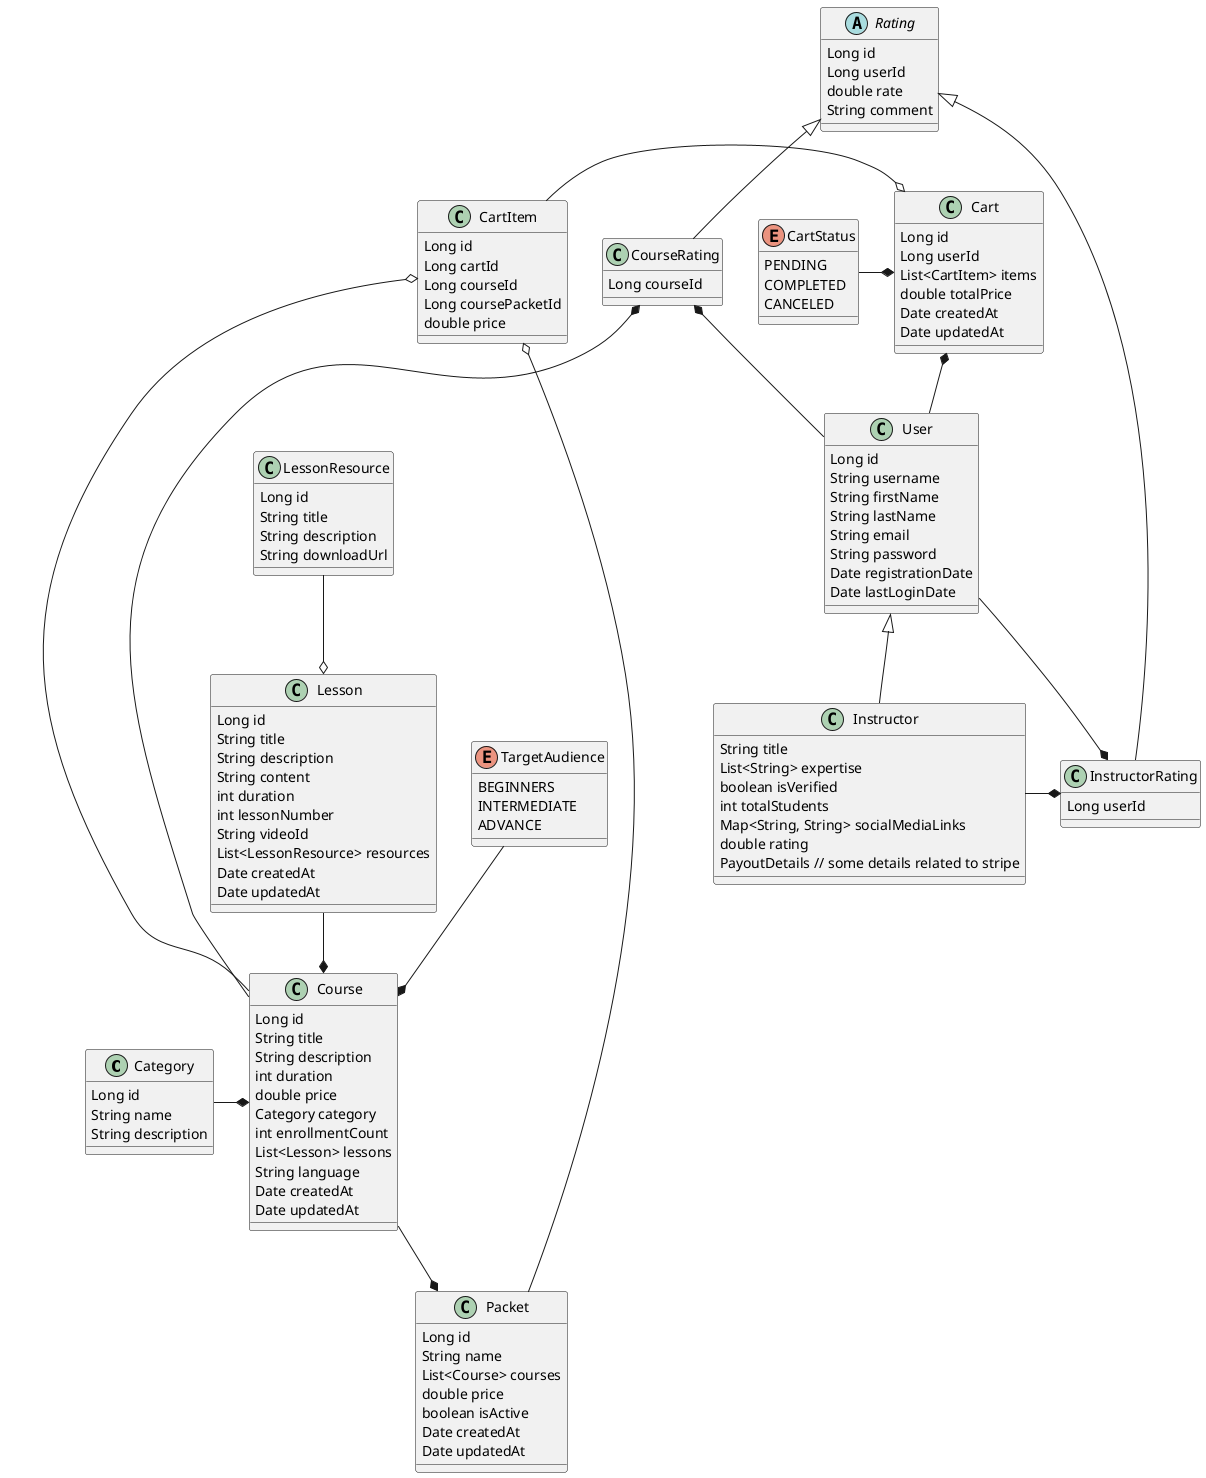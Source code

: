 @startuml
'https://plantuml.com/class-diagram

class Category{
    Long id
    String name
    String description
}

class LessonResource {
    Long id
    String title
    String description
    String downloadUrl
}

class Lesson {
    Long id
    String title
    String description
    String content
    int duration
    int lessonNumber
    String videoId
    List<LessonResource> resources
    Date createdAt
    Date updatedAt
}

enum TargetAudience {
   BEGINNERS
   INTERMEDIATE
   ADVANCE
}

'How to make it thread safe
class CourseRating extends Rating{
    Long courseId

}




class Course{
    Long id
    String title
    String description
    int duration
    double price
    Category category
    int enrollmentCount
    List<Lesson> lessons
    String language
    Date createdAt
    Date updatedAt
}


class Packet{
    Long id
    String name
    List<Course> courses
    double price
    boolean isActive
    Date createdAt
    Date updatedAt
}


class User {
    Long id
    String username
    String firstName
    String lastName
    String email
    String password
    Date registrationDate
    Date lastLoginDate
}


abstract class Rating {
    Long id
    Long userId
    double rate
    String comment
}

class InstructorRating extends Rating{
    Long userId
}

class Instructor extends User {
    String title
    List<String> expertise
    boolean isVerified
    int totalStudents
    Map<String, String> socialMediaLinks
    double rating
    PayoutDetails // some details related to stripe
}

'class Payment {}

class Cart {
    Long id
    Long userId
    List<CartItem> items
    double totalPrice
    Date createdAt
    Date updatedAt
}

class CartItem {
    Long id
    Long cartId
    Long courseId
    Long coursePacketId
    double price

}

enum CartStatus {
    PENDING
    COMPLETED
    CANCELED
}

CartStatus -* Cart
CartItem o- Packet
CartItem o---- Course
CartItem -o Cart
Cart *-- User
Course --* Packet

Instructor -* InstructorRating
InstructorRating *- User

CourseRating *-- User
CourseRating *-- Course

LessonResource --o Lesson
TargetAudience --* Course
Category -* Course
Lesson --* Course

@enduml